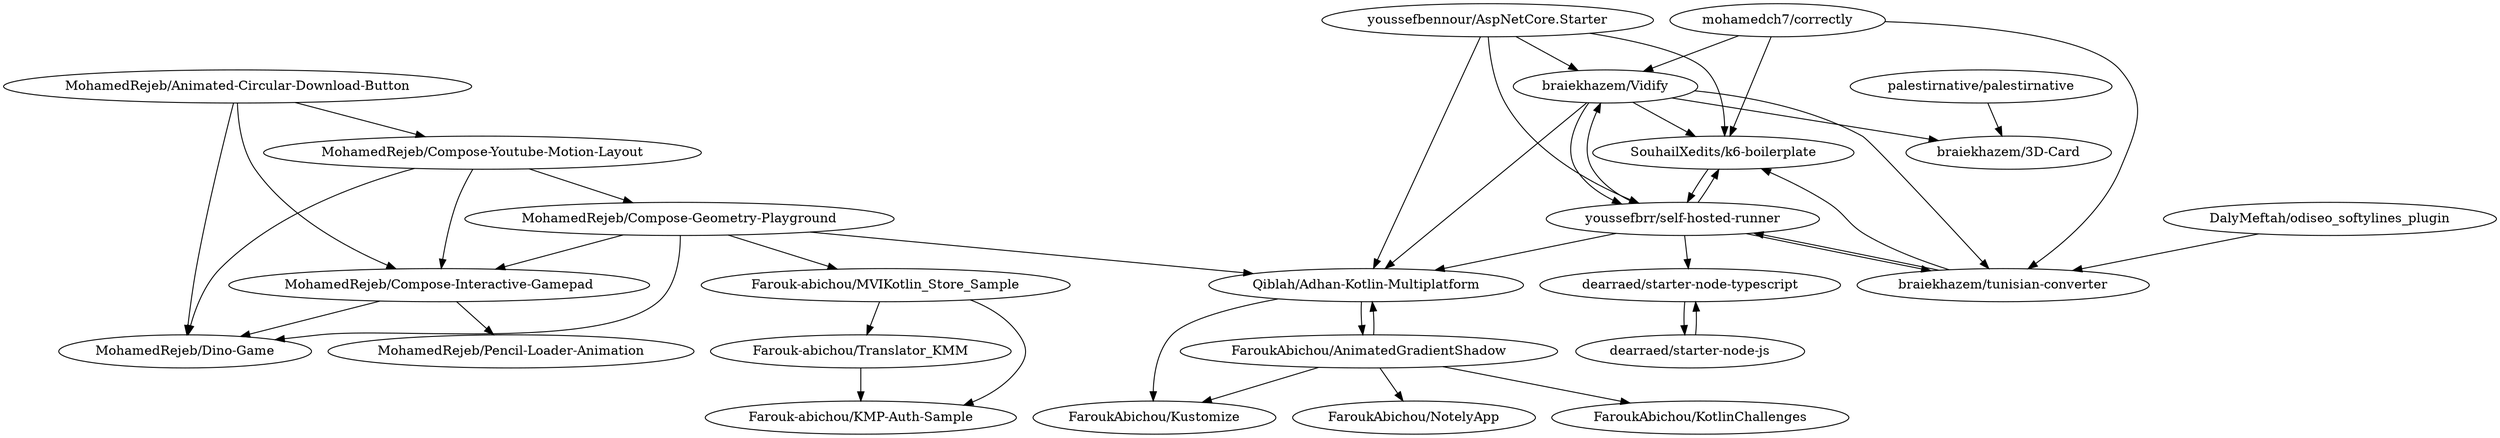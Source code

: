 digraph G {
"MohamedRejeb/Animated-Circular-Download-Button" -> "MohamedRejeb/Compose-Interactive-Gamepad"
"MohamedRejeb/Animated-Circular-Download-Button" -> "MohamedRejeb/Dino-Game"
"MohamedRejeb/Animated-Circular-Download-Button" -> "MohamedRejeb/Compose-Youtube-Motion-Layout"
"MohamedRejeb/Compose-Youtube-Motion-Layout" -> "MohamedRejeb/Dino-Game"
"MohamedRejeb/Compose-Youtube-Motion-Layout" -> "MohamedRejeb/Compose-Interactive-Gamepad"
"MohamedRejeb/Compose-Youtube-Motion-Layout" -> "MohamedRejeb/Compose-Geometry-Playground"
"MohamedRejeb/Compose-Geometry-Playground" -> "MohamedRejeb/Dino-Game"
"MohamedRejeb/Compose-Geometry-Playground" -> "MohamedRejeb/Compose-Interactive-Gamepad"
"MohamedRejeb/Compose-Geometry-Playground" -> "Farouk-abichou/MVIKotlin_Store_Sample"
"MohamedRejeb/Compose-Geometry-Playground" -> "Qiblah/Adhan-Kotlin-Multiplatform"
"dearraed/starter-node-js" -> "dearraed/starter-node-typescript"
"dearraed/starter-node-typescript" -> "dearraed/starter-node-js"
"MohamedRejeb/Compose-Interactive-Gamepad" -> "MohamedRejeb/Dino-Game"
"MohamedRejeb/Compose-Interactive-Gamepad" -> "MohamedRejeb/Pencil-Loader-Animation"
"Farouk-abichou/Translator_KMM" -> "Farouk-abichou/KMP-Auth-Sample"
"Farouk-abichou/MVIKotlin_Store_Sample" -> "Farouk-abichou/KMP-Auth-Sample"
"Farouk-abichou/MVIKotlin_Store_Sample" -> "Farouk-abichou/Translator_KMM"
"FaroukAbichou/AnimatedGradientShadow" -> "Qiblah/Adhan-Kotlin-Multiplatform"
"FaroukAbichou/AnimatedGradientShadow" -> "FaroukAbichou/Kustomize"
"FaroukAbichou/AnimatedGradientShadow" -> "FaroukAbichou/KotlinChallenges"
"FaroukAbichou/AnimatedGradientShadow" -> "FaroukAbichou/NotelyApp"
"braiekhazem/Vidify" -> "SouhailXedits/k6-boilerplate"
"braiekhazem/Vidify" -> "braiekhazem/tunisian-converter"
"braiekhazem/Vidify" -> "Qiblah/Adhan-Kotlin-Multiplatform"
"braiekhazem/Vidify" -> "youssefbrr/self-hosted-runner"
"braiekhazem/Vidify" -> "braiekhazem/3D-Card"
"youssefbennour/AspNetCore.Starter" -> "Qiblah/Adhan-Kotlin-Multiplatform"
"youssefbennour/AspNetCore.Starter" -> "SouhailXedits/k6-boilerplate"
"youssefbennour/AspNetCore.Starter" -> "braiekhazem/Vidify"
"youssefbennour/AspNetCore.Starter" -> "youssefbrr/self-hosted-runner"
"Qiblah/Adhan-Kotlin-Multiplatform" -> "FaroukAbichou/AnimatedGradientShadow"
"Qiblah/Adhan-Kotlin-Multiplatform" -> "FaroukAbichou/Kustomize"
"palestirnative/palestirnative" -> "braiekhazem/3D-Card"
"mohamedch7/correctly" -> "braiekhazem/tunisian-converter"
"mohamedch7/correctly" -> "braiekhazem/Vidify"
"mohamedch7/correctly" -> "SouhailXedits/k6-boilerplate"
"youssefbrr/self-hosted-runner" -> "SouhailXedits/k6-boilerplate"
"youssefbrr/self-hosted-runner" -> "braiekhazem/tunisian-converter"
"youssefbrr/self-hosted-runner" -> "braiekhazem/Vidify"
"youssefbrr/self-hosted-runner" -> "dearraed/starter-node-typescript"
"youssefbrr/self-hosted-runner" -> "Qiblah/Adhan-Kotlin-Multiplatform"
"DalyMeftah/odiseo_softylines_plugin" -> "braiekhazem/tunisian-converter"
"SouhailXedits/k6-boilerplate" -> "youssefbrr/self-hosted-runner"
"braiekhazem/tunisian-converter" -> "SouhailXedits/k6-boilerplate"
"braiekhazem/tunisian-converter" -> "youssefbrr/self-hosted-runner"
"MohamedRejeb/Animated-Circular-Download-Button" ["l"="2.767,45.302"]
"MohamedRejeb/Compose-Interactive-Gamepad" ["l"="2.795,45.289"]
"MohamedRejeb/Dino-Game" ["l"="2.774,45.286"]
"MohamedRejeb/Compose-Youtube-Motion-Layout" ["l"="2.785,45.297"]
"MohamedRejeb/Compose-Geometry-Playground" ["l"="2.786,45.272"]
"Farouk-abichou/MVIKotlin_Store_Sample" ["l"="2.758,45.268"]
"Qiblah/Adhan-Kotlin-Multiplatform" ["l"="2.811,45.245"]
"dearraed/starter-node-js" ["l"="2.769,45.215"]
"dearraed/starter-node-typescript" ["l"="2.786,45.22"]
"MohamedRejeb/Pencil-Loader-Animation" ["l"="2.816,45.299"]
"Farouk-abichou/Translator_KMM" ["l"="2.74,45.26"]
"Farouk-abichou/KMP-Auth-Sample" ["l"="2.737,45.271"]
"FaroukAbichou/AnimatedGradientShadow" ["l"="2.833,45.251"]
"FaroukAbichou/Kustomize" ["l"="2.819,45.258"]
"FaroukAbichou/KotlinChallenges" ["l"="2.849,45.262"]
"FaroukAbichou/NotelyApp" ["l"="2.856,45.249"]
"braiekhazem/Vidify" ["l"="2.809,45.218"]
"SouhailXedits/k6-boilerplate" ["l"="2.822,45.218"]
"braiekhazem/tunisian-converter" ["l"="2.833,45.219"]
"youssefbrr/self-hosted-runner" ["l"="2.818,45.228"]
"braiekhazem/3D-Card" ["l"="2.799,45.199"]
"youssefbennour/AspNetCore.Starter" ["l"="2.802,45.231"]
"palestirnative/palestirnative" ["l"="2.792,45.184"]
"mohamedch7/correctly" ["l"="2.826,45.205"]
"DalyMeftah/odiseo_softylines_plugin" ["l"="2.854,45.215"]
}